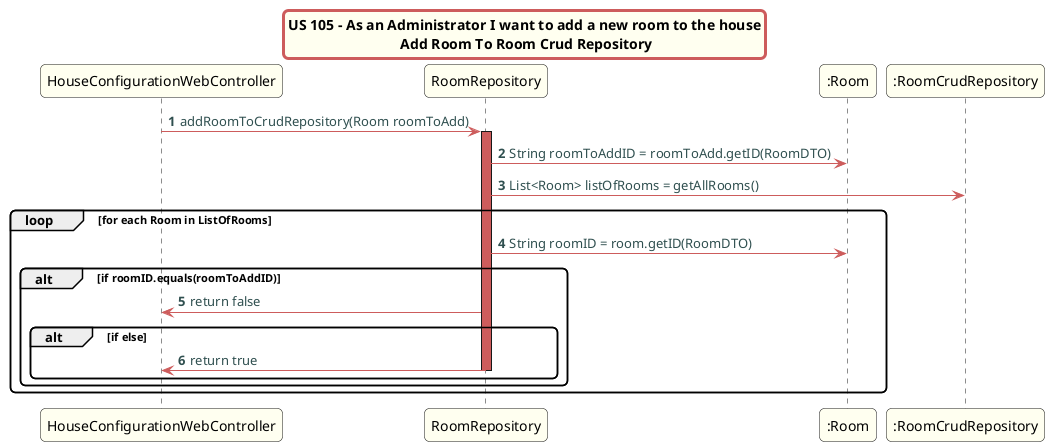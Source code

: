 @startuml
skinparam titleBorderRoundCorner 10
skinparam titleBorderThickness 3
skinparam titleBorderColor indianred
skinparam titleBackgroundColor ivory
skinparam FontName quicksand

skinparam actor {
 	BorderColor indianred
 	}

 skinparam sequence {
 	LifeLineBackgroundColor indianred
 	ParticipantBackgroundColor ivory
 }

 skinparam roundcorner 10

 skinparam component {
   arrowThickness 1
   ArrowFontName Verdana
   ArrowColor indianred
   ArrowFontColor darkslategrey
 }
title US 105 - As an Administrator I want to add a new room to the house\n Add Room To Room Crud Repository
autonumber
"HouseConfigurationWebController" -> "RoomRepository":  addRoomToCrudRepository(Room roomToAdd)
activate "RoomRepository"
"RoomRepository" -> ":Room": String roomToAddID = roomToAdd.getID(RoomDTO)
"RoomRepository" -> ":RoomCrudRepository": List<Room> listOfRooms = getAllRooms()

loop for each Room in ListOfRooms
"RoomRepository" -> ":Room": String roomID = room.getID(RoomDTO)
alt if roomID.equals(roomToAddID)
"RoomRepository" -> "HouseConfigurationWebController": return false
alt if else
"RoomRepository" -> "HouseConfigurationWebController": return true
deactivate "RoomRepository"
end
end
end
@enduml